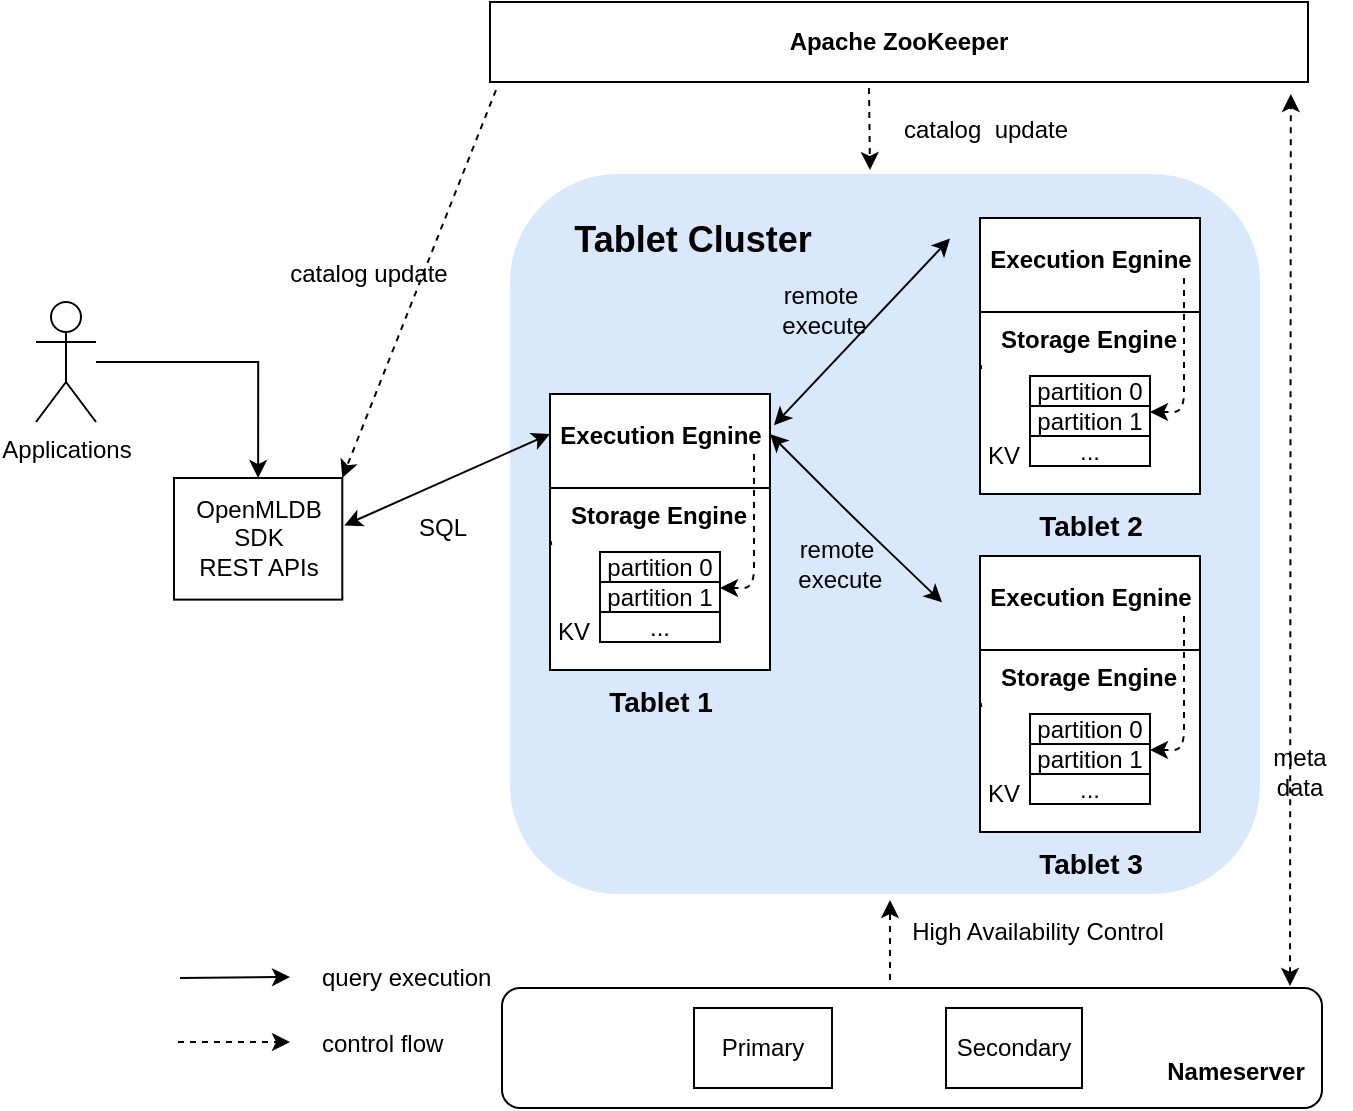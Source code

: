 <mxfile version="16.5.1" type="device" pages="4"><diagram id="R_XDnZOIMWWPD0mZHOEB" name="Page-2"><mxGraphModel dx="1074" dy="727" grid="0" gridSize="10" guides="1" tooltips="1" connect="1" arrows="1" fold="1" page="1" pageScale="1" pageWidth="827" pageHeight="1169" background="none" math="0" shadow="0"><root><mxCell id="vhOFDHS4saqnz6lUWHox-0"/><mxCell id="vhOFDHS4saqnz6lUWHox-1" parent="vhOFDHS4saqnz6lUWHox-0"/><mxCell id="NaEzHVaHniakvKDmxubU-1" value="" style="rounded=1;whiteSpace=wrap;html=1;fillColor=#ffffff;gradientColor=none;" parent="vhOFDHS4saqnz6lUWHox-1" vertex="1"><mxGeometry x="266" y="593" width="410" height="60" as="geometry"/></mxCell><mxCell id="NaEzHVaHniakvKDmxubU-2" value="" style="rounded=1;whiteSpace=wrap;html=1;fillColor=#dae8fc;dashed=1;dashPattern=1 4;strokeColor=none;" parent="vhOFDHS4saqnz6lUWHox-1" vertex="1"><mxGeometry x="270" y="186" width="375" height="360" as="geometry"/></mxCell><mxCell id="NaEzHVaHniakvKDmxubU-6" value="&lt;font style=&quot;font-size: 12px&quot;&gt;SQL&lt;/font&gt;" style="text;html=1;strokeColor=none;fillColor=none;align=center;verticalAlign=middle;whiteSpace=wrap;rounded=0;rotation=0;" parent="vhOFDHS4saqnz6lUWHox-1" vertex="1"><mxGeometry x="204.8" y="342" width="63.2" height="41.5" as="geometry"/></mxCell><mxCell id="NaEzHVaHniakvKDmxubU-7" value="Primary" style="rounded=0;whiteSpace=wrap;html=1;labelBackgroundColor=none;strokeWidth=1;gradientColor=none;fontColor=#000000;" parent="vhOFDHS4saqnz6lUWHox-1" vertex="1"><mxGeometry x="362" y="603" width="69" height="40" as="geometry"/></mxCell><mxCell id="NaEzHVaHniakvKDmxubU-8" value="Secondary" style="rounded=0;whiteSpace=wrap;html=1;labelBackgroundColor=none;strokeWidth=1;gradientColor=none;fontColor=#000000;" parent="vhOFDHS4saqnz6lUWHox-1" vertex="1"><mxGeometry x="488" y="603" width="68" height="40" as="geometry"/></mxCell><mxCell id="NaEzHVaHniakvKDmxubU-9" value="&lt;font style=&quot;font-size: 12px&quot;&gt;Nameserver&lt;/font&gt;" style="text;html=1;strokeColor=none;fillColor=none;align=center;verticalAlign=middle;whiteSpace=wrap;rounded=0;dashed=1;labelBackgroundColor=none;fontColor=#000000;fontStyle=1" parent="vhOFDHS4saqnz6lUWHox-1" vertex="1"><mxGeometry x="583.004" y="624.0" width="100" height="22" as="geometry"/></mxCell><mxCell id="NaEzHVaHniakvKDmxubU-10" style="edgeStyle=orthogonalEdgeStyle;rounded=0;orthogonalLoop=1;jettySize=auto;html=1;exitX=0.5;exitY=1;exitDx=0;exitDy=0;dashed=1;dashPattern=1 2;strokeWidth=2;fontColor=#000000;" parent="vhOFDHS4saqnz6lUWHox-1" edge="1"><mxGeometry relative="1" as="geometry"><mxPoint x="501.074" y="630.224" as="sourcePoint"/><mxPoint x="501.074" y="630.224" as="targetPoint"/></mxGeometry></mxCell><mxCell id="NaEzHVaHniakvKDmxubU-11" value="Apache ZooKeeper" style="rounded=0;whiteSpace=wrap;html=1;fontStyle=1" parent="vhOFDHS4saqnz6lUWHox-1" vertex="1"><mxGeometry x="260" y="100" width="409" height="40" as="geometry"/></mxCell><mxCell id="NaEzHVaHniakvKDmxubU-20" value="" style="endArrow=classic;startArrow=classic;html=1;exitX=0.39;exitY=-0.012;exitDx=0;exitDy=0;exitPerimeter=0;" parent="vhOFDHS4saqnz6lUWHox-1" source="NaEzHVaHniakvKDmxubU-5" edge="1"><mxGeometry width="50" height="50" relative="1" as="geometry"><mxPoint x="220" y="316" as="sourcePoint"/><mxPoint x="290" y="316" as="targetPoint"/></mxGeometry></mxCell><mxCell id="NaEzHVaHniakvKDmxubU-35" value="" style="endArrow=classic;startArrow=classic;html=1;exitX=1.018;exitY=0.113;exitDx=0;exitDy=0;exitPerimeter=0;entryX=0;entryY=0.16;entryDx=0;entryDy=0;entryPerimeter=0;" parent="vhOFDHS4saqnz6lUWHox-1" source="NaEzHVaHniakvKDmxubU-4" edge="1"><mxGeometry width="50" height="50" relative="1" as="geometry"><mxPoint x="410" y="296" as="sourcePoint"/><mxPoint x="490" y="218.24" as="targetPoint"/></mxGeometry></mxCell><mxCell id="NaEzHVaHniakvKDmxubU-36" value="" style="endArrow=classic;startArrow=classic;html=1;entryX=-0.036;entryY=0.107;entryDx=0;entryDy=0;entryPerimeter=0;" parent="vhOFDHS4saqnz6lUWHox-1" edge="1"><mxGeometry width="50" height="50" relative="1" as="geometry"><mxPoint x="400" y="316" as="sourcePoint"/><mxPoint x="486.04" y="400.231" as="targetPoint"/><Array as="points"><mxPoint x="440" y="356"/></Array></mxGeometry></mxCell><mxCell id="NaEzHVaHniakvKDmxubU-39" value="" style="endArrow=classic;startArrow=classic;html=1;exitX=0.961;exitY=-0.017;exitDx=0;exitDy=0;exitPerimeter=0;dashed=1;entryX=0.979;entryY=1.15;entryDx=0;entryDy=0;entryPerimeter=0;" parent="vhOFDHS4saqnz6lUWHox-1" source="NaEzHVaHniakvKDmxubU-1" target="NaEzHVaHniakvKDmxubU-11" edge="1"><mxGeometry width="50" height="50" relative="1" as="geometry"><mxPoint x="660" y="236" as="sourcePoint"/><mxPoint x="660" y="166" as="targetPoint"/></mxGeometry></mxCell><mxCell id="NaEzHVaHniakvKDmxubU-40" value="" style="endArrow=classic;html=1;dashed=1;" parent="vhOFDHS4saqnz6lUWHox-1" edge="1"><mxGeometry width="50" height="50" relative="1" as="geometry"><mxPoint x="460" y="589" as="sourcePoint"/><mxPoint x="460" y="549" as="targetPoint"/></mxGeometry></mxCell><mxCell id="NaEzHVaHniakvKDmxubU-41" value="High Availability Control" style="text;html=1;strokeColor=none;fillColor=none;align=center;verticalAlign=middle;whiteSpace=wrap;rounded=0;dashed=1;" parent="vhOFDHS4saqnz6lUWHox-1" vertex="1"><mxGeometry x="467" y="555" width="134" height="20" as="geometry"/></mxCell><mxCell id="NaEzHVaHniakvKDmxubU-42" value="meta data" style="text;html=1;strokeColor=none;fillColor=none;align=center;verticalAlign=middle;whiteSpace=wrap;rounded=0;dashed=1;" parent="vhOFDHS4saqnz6lUWHox-1" vertex="1"><mxGeometry x="640.074" y="475.22" width="50" height="20" as="geometry"/></mxCell><mxCell id="NaEzHVaHniakvKDmxubU-44" value="catalog update" style="text;html=1;strokeColor=none;fillColor=none;align=center;verticalAlign=middle;whiteSpace=wrap;rounded=0;dashed=1;" parent="vhOFDHS4saqnz6lUWHox-1" vertex="1"><mxGeometry x="150" y="226" width="99" height="20" as="geometry"/></mxCell><mxCell id="NaEzHVaHniakvKDmxubU-45" value="catalog &amp;nbsp;update" style="text;html=1;strokeColor=none;fillColor=none;align=center;verticalAlign=middle;whiteSpace=wrap;rounded=0;dashed=1;" parent="vhOFDHS4saqnz6lUWHox-1" vertex="1"><mxGeometry x="463" y="154" width="90" height="20" as="geometry"/></mxCell><mxCell id="NaEzHVaHniakvKDmxubU-46" value="" style="endArrow=classic;html=1;dashed=1;entryX=0;entryY=0;entryDx=0;entryDy=0;" parent="vhOFDHS4saqnz6lUWHox-1" target="NaEzHVaHniakvKDmxubU-5" edge="1"><mxGeometry width="50" height="50" relative="1" as="geometry"><mxPoint x="263" y="144" as="sourcePoint"/><mxPoint x="135" y="241" as="targetPoint"/></mxGeometry></mxCell><mxCell id="NaEzHVaHniakvKDmxubU-47" value="" style="endArrow=classic;html=1;dashed=1;" parent="vhOFDHS4saqnz6lUWHox-1" edge="1"><mxGeometry width="50" height="50" relative="1" as="geometry"><mxPoint x="449.5" y="143" as="sourcePoint"/><mxPoint x="450" y="184" as="targetPoint"/></mxGeometry></mxCell><mxCell id="NaEzHVaHniakvKDmxubU-57" value="remote &amp;nbsp;execute" style="text;html=1;strokeColor=none;fillColor=none;align=center;verticalAlign=middle;whiteSpace=wrap;rounded=0;" parent="vhOFDHS4saqnz6lUWHox-1" vertex="1"><mxGeometry x="384" y="241" width="83" height="26" as="geometry"/></mxCell><mxCell id="NaEzHVaHniakvKDmxubU-58" value="control flow" style="text;html=1;strokeColor=none;fillColor=none;align=left;verticalAlign=middle;whiteSpace=wrap;rounded=0;" parent="vhOFDHS4saqnz6lUWHox-1" vertex="1"><mxGeometry x="174" y="611" width="88" height="20" as="geometry"/></mxCell><mxCell id="NaEzHVaHniakvKDmxubU-59" value="query execution" style="text;html=1;strokeColor=none;fillColor=none;align=left;verticalAlign=middle;whiteSpace=wrap;rounded=0;" parent="vhOFDHS4saqnz6lUWHox-1" vertex="1"><mxGeometry x="174" y="578" width="90" height="20" as="geometry"/></mxCell><mxCell id="NaEzHVaHniakvKDmxubU-60" value="" style="endArrow=classic;html=1;" parent="vhOFDHS4saqnz6lUWHox-1" edge="1"><mxGeometry width="50" height="50" relative="1" as="geometry"><mxPoint x="105" y="588" as="sourcePoint"/><mxPoint x="160" y="587.5" as="targetPoint"/></mxGeometry></mxCell><mxCell id="NaEzHVaHniakvKDmxubU-61" value="" style="endArrow=classic;html=1;dashed=1;" parent="vhOFDHS4saqnz6lUWHox-1" edge="1"><mxGeometry width="50" height="50" relative="1" as="geometry"><mxPoint x="104" y="620" as="sourcePoint"/><mxPoint x="160" y="620" as="targetPoint"/></mxGeometry></mxCell><mxCell id="NaEzHVaHniakvKDmxubU-62" value="remote &amp;nbsp;execute" style="text;html=1;strokeColor=none;fillColor=none;align=center;verticalAlign=middle;whiteSpace=wrap;rounded=0;" parent="vhOFDHS4saqnz6lUWHox-1" vertex="1"><mxGeometry x="392" y="368" width="83" height="26" as="geometry"/></mxCell><mxCell id="mcq1iTSsxQSHeaT2hDs4-6" value="" style="edgeStyle=orthogonalEdgeStyle;rounded=0;orthogonalLoop=1;jettySize=auto;html=1;entryX=0;entryY=0.5;entryDx=0;entryDy=0;" parent="vhOFDHS4saqnz6lUWHox-1" source="mcq1iTSsxQSHeaT2hDs4-5" target="NaEzHVaHniakvKDmxubU-5" edge="1"><mxGeometry relative="1" as="geometry"><mxPoint x="150" y="332" as="targetPoint"/></mxGeometry></mxCell><mxCell id="mcq1iTSsxQSHeaT2hDs4-5" value="Applications" style="shape=umlActor;verticalLabelPosition=bottom;verticalAlign=top;html=1;outlineConnect=0;" parent="vhOFDHS4saqnz6lUWHox-1" vertex="1"><mxGeometry x="33" y="250" width="30" height="60" as="geometry"/></mxCell><mxCell id="VV9O_mDvi7hIgtX8AzGL-1" value="Tablet Cluster" style="text;html=1;align=center;verticalAlign=middle;resizable=0;points=[];autosize=1;strokeColor=none;fillColor=none;fontSize=18;fontStyle=1" vertex="1" parent="vhOFDHS4saqnz6lUWHox-1"><mxGeometry x="297" y="206" width="128" height="26" as="geometry"/></mxCell><mxCell id="VV9O_mDvi7hIgtX8AzGL-3" value="" style="group" vertex="1" connectable="0" parent="vhOFDHS4saqnz6lUWHox-1"><mxGeometry x="101.995" y="338.005" width="84.15" height="60.8" as="geometry"/></mxCell><mxCell id="NaEzHVaHniakvKDmxubU-5" value="&lt;font style=&quot;font-size: 14px&quot;&gt;&lt;br&gt;&lt;/font&gt;" style="rounded=0;whiteSpace=wrap;html=1;rotation=-90;direction=west;" parent="VV9O_mDvi7hIgtX8AzGL-3" vertex="1"><mxGeometry x="11.675" y="-11.675" width="60.8" height="84.15" as="geometry"/></mxCell><mxCell id="VV9O_mDvi7hIgtX8AzGL-5" value="OpenMLDB&lt;br&gt;SDK&lt;br&gt;REST APIs" style="text;html=1;align=center;verticalAlign=middle;resizable=0;points=[];autosize=1;strokeColor=none;fillColor=none;fontSize=12;" vertex="1" parent="VV9O_mDvi7hIgtX8AzGL-3"><mxGeometry x="5.575" y="7.295" width="73" height="46" as="geometry"/></mxCell><mxCell id="VV9O_mDvi7hIgtX8AzGL-18" value="" style="group" vertex="1" connectable="0" parent="vhOFDHS4saqnz6lUWHox-1"><mxGeometry x="283" y="296" width="117" height="164" as="geometry"/></mxCell><mxCell id="NaEzHVaHniakvKDmxubU-4" value="" style="rounded=0;whiteSpace=wrap;html=1;fillColor=#ffffff;" parent="VV9O_mDvi7hIgtX8AzGL-18" vertex="1"><mxGeometry x="7" width="110" height="138" as="geometry"/></mxCell><mxCell id="NaEzHVaHniakvKDmxubU-12" value="&lt;font style=&quot;font-size: 12px&quot;&gt;KV&lt;/font&gt;" style="text;html=1;strokeColor=none;fillColor=none;align=center;verticalAlign=middle;whiteSpace=wrap;rounded=0;rotation=0;" parent="VV9O_mDvi7hIgtX8AzGL-18" vertex="1"><mxGeometry y="109" width="38" height="20.5" as="geometry"/></mxCell><mxCell id="NaEzHVaHniakvKDmxubU-15" value="" style="endArrow=none;dashed=1;html=1;dashPattern=1 3;strokeWidth=2;" parent="VV9O_mDvi7hIgtX8AzGL-18" target="NaEzHVaHniakvKDmxubU-4" edge="1"><mxGeometry width="50" height="50" relative="1" as="geometry"><mxPoint x="8" y="74.5" as="sourcePoint"/><mxPoint x="78" y="74.5" as="targetPoint"/></mxGeometry></mxCell><mxCell id="NaEzHVaHniakvKDmxubU-16" value="" style="endArrow=none;html=1;" parent="VV9O_mDvi7hIgtX8AzGL-18" edge="1"><mxGeometry width="50" height="50" relative="1" as="geometry"><mxPoint x="7" y="47" as="sourcePoint"/><mxPoint x="117" y="47" as="targetPoint"/></mxGeometry></mxCell><mxCell id="NaEzHVaHniakvKDmxubU-19" value="Execution Egnine" style="text;html=1;strokeColor=none;fillColor=none;align=center;verticalAlign=middle;whiteSpace=wrap;rounded=0;dashed=1;fontStyle=1" parent="VV9O_mDvi7hIgtX8AzGL-18" vertex="1"><mxGeometry x="10.75" y="7" width="102.5" height="28.5" as="geometry"/></mxCell><mxCell id="NaEzHVaHniakvKDmxubU-43" value="Tablet 1" style="text;html=1;strokeColor=none;fillColor=none;align=center;verticalAlign=middle;whiteSpace=wrap;rounded=0;dashed=1;fontStyle=1;fontSize=14;" parent="VV9O_mDvi7hIgtX8AzGL-18" vertex="1"><mxGeometry x="25.5" y="144" width="73" height="20" as="geometry"/></mxCell><mxCell id="NaEzHVaHniakvKDmxubU-54" value="" style="endArrow=classic;html=1;dashed=1;" parent="VV9O_mDvi7hIgtX8AzGL-18" edge="1"><mxGeometry width="50" height="50" relative="1" as="geometry"><mxPoint x="109" y="30" as="sourcePoint"/><mxPoint x="92" y="97" as="targetPoint"/><Array as="points"><mxPoint x="109" y="97"/></Array></mxGeometry></mxCell><mxCell id="VV9O_mDvi7hIgtX8AzGL-14" value="" style="group" vertex="1" connectable="0" parent="VV9O_mDvi7hIgtX8AzGL-18"><mxGeometry x="32" y="79" width="60" height="45" as="geometry"/></mxCell><mxCell id="NaEzHVaHniakvKDmxubU-13" value="partition 0" style="rounded=0;whiteSpace=wrap;html=1;gradientColor=none;fillColor=#FFFFFF;" parent="VV9O_mDvi7hIgtX8AzGL-14" vertex="1"><mxGeometry width="60" height="15" as="geometry"/></mxCell><mxCell id="NaEzHVaHniakvKDmxubU-14" value="..." style="rounded=0;whiteSpace=wrap;html=1;gradientColor=none;" parent="VV9O_mDvi7hIgtX8AzGL-14" vertex="1"><mxGeometry y="30" width="60" height="15" as="geometry"/></mxCell><mxCell id="VV9O_mDvi7hIgtX8AzGL-9" value="partition 1" style="rounded=0;whiteSpace=wrap;html=1;gradientColor=none;" vertex="1" parent="VV9O_mDvi7hIgtX8AzGL-14"><mxGeometry y="15" width="60" height="15" as="geometry"/></mxCell><mxCell id="VV9O_mDvi7hIgtX8AzGL-16" value="Storage Engine" style="text;html=1;strokeColor=none;fillColor=none;align=center;verticalAlign=middle;whiteSpace=wrap;rounded=0;dashed=1;fontStyle=1" vertex="1" parent="VV9O_mDvi7hIgtX8AzGL-18"><mxGeometry x="12.5" y="46.5" width="96.5" height="28.5" as="geometry"/></mxCell><mxCell id="VV9O_mDvi7hIgtX8AzGL-19" value="" style="group" vertex="1" connectable="0" parent="vhOFDHS4saqnz6lUWHox-1"><mxGeometry x="498" y="208" width="117" height="164" as="geometry"/></mxCell><mxCell id="VV9O_mDvi7hIgtX8AzGL-20" value="" style="rounded=0;whiteSpace=wrap;html=1;fillColor=#ffffff;" vertex="1" parent="VV9O_mDvi7hIgtX8AzGL-19"><mxGeometry x="7" width="110" height="138" as="geometry"/></mxCell><mxCell id="VV9O_mDvi7hIgtX8AzGL-21" value="&lt;font style=&quot;font-size: 12px&quot;&gt;KV&lt;/font&gt;" style="text;html=1;strokeColor=none;fillColor=none;align=center;verticalAlign=middle;whiteSpace=wrap;rounded=0;rotation=0;" vertex="1" parent="VV9O_mDvi7hIgtX8AzGL-19"><mxGeometry y="109" width="38" height="20.5" as="geometry"/></mxCell><mxCell id="VV9O_mDvi7hIgtX8AzGL-22" value="" style="endArrow=none;dashed=1;html=1;dashPattern=1 3;strokeWidth=2;" edge="1" parent="VV9O_mDvi7hIgtX8AzGL-19" target="VV9O_mDvi7hIgtX8AzGL-20"><mxGeometry width="50" height="50" relative="1" as="geometry"><mxPoint x="8" y="74.5" as="sourcePoint"/><mxPoint x="78" y="74.5" as="targetPoint"/></mxGeometry></mxCell><mxCell id="VV9O_mDvi7hIgtX8AzGL-23" value="" style="endArrow=none;html=1;" edge="1" parent="VV9O_mDvi7hIgtX8AzGL-19"><mxGeometry width="50" height="50" relative="1" as="geometry"><mxPoint x="7" y="47" as="sourcePoint"/><mxPoint x="117" y="47" as="targetPoint"/></mxGeometry></mxCell><mxCell id="VV9O_mDvi7hIgtX8AzGL-24" value="Execution Egnine" style="text;html=1;strokeColor=none;fillColor=none;align=center;verticalAlign=middle;whiteSpace=wrap;rounded=0;dashed=1;fontStyle=1" vertex="1" parent="VV9O_mDvi7hIgtX8AzGL-19"><mxGeometry x="10.75" y="7" width="102.5" height="28.5" as="geometry"/></mxCell><mxCell id="VV9O_mDvi7hIgtX8AzGL-25" value="Tablet 2" style="text;html=1;strokeColor=none;fillColor=none;align=center;verticalAlign=middle;whiteSpace=wrap;rounded=0;dashed=1;fontStyle=1;fontSize=14;" vertex="1" parent="VV9O_mDvi7hIgtX8AzGL-19"><mxGeometry x="25.5" y="144" width="73" height="20" as="geometry"/></mxCell><mxCell id="VV9O_mDvi7hIgtX8AzGL-26" value="" style="endArrow=classic;html=1;dashed=1;" edge="1" parent="VV9O_mDvi7hIgtX8AzGL-19"><mxGeometry width="50" height="50" relative="1" as="geometry"><mxPoint x="109" y="30" as="sourcePoint"/><mxPoint x="92" y="97" as="targetPoint"/><Array as="points"><mxPoint x="109" y="97"/></Array></mxGeometry></mxCell><mxCell id="VV9O_mDvi7hIgtX8AzGL-27" value="" style="group" vertex="1" connectable="0" parent="VV9O_mDvi7hIgtX8AzGL-19"><mxGeometry x="32" y="79" width="60" height="45" as="geometry"/></mxCell><mxCell id="VV9O_mDvi7hIgtX8AzGL-28" value="partition 0" style="rounded=0;whiteSpace=wrap;html=1;gradientColor=none;fillColor=#FFFFFF;" vertex="1" parent="VV9O_mDvi7hIgtX8AzGL-27"><mxGeometry width="60" height="15" as="geometry"/></mxCell><mxCell id="VV9O_mDvi7hIgtX8AzGL-29" value="..." style="rounded=0;whiteSpace=wrap;html=1;gradientColor=none;" vertex="1" parent="VV9O_mDvi7hIgtX8AzGL-27"><mxGeometry y="30" width="60" height="15" as="geometry"/></mxCell><mxCell id="VV9O_mDvi7hIgtX8AzGL-30" value="partition 1" style="rounded=0;whiteSpace=wrap;html=1;gradientColor=none;" vertex="1" parent="VV9O_mDvi7hIgtX8AzGL-27"><mxGeometry y="15" width="60" height="15" as="geometry"/></mxCell><mxCell id="VV9O_mDvi7hIgtX8AzGL-31" value="Storage Engine" style="text;html=1;strokeColor=none;fillColor=none;align=center;verticalAlign=middle;whiteSpace=wrap;rounded=0;dashed=1;fontStyle=1" vertex="1" parent="VV9O_mDvi7hIgtX8AzGL-19"><mxGeometry x="12.5" y="46.5" width="96.5" height="28.5" as="geometry"/></mxCell><mxCell id="VV9O_mDvi7hIgtX8AzGL-34" value="" style="group" vertex="1" connectable="0" parent="vhOFDHS4saqnz6lUWHox-1"><mxGeometry x="498" y="377" width="117" height="164" as="geometry"/></mxCell><mxCell id="VV9O_mDvi7hIgtX8AzGL-35" value="" style="rounded=0;whiteSpace=wrap;html=1;fillColor=#ffffff;" vertex="1" parent="VV9O_mDvi7hIgtX8AzGL-34"><mxGeometry x="7" width="110" height="138" as="geometry"/></mxCell><mxCell id="VV9O_mDvi7hIgtX8AzGL-37" value="&lt;font style=&quot;font-size: 12px&quot;&gt;KV&lt;/font&gt;" style="text;html=1;strokeColor=none;fillColor=none;align=center;verticalAlign=middle;whiteSpace=wrap;rounded=0;rotation=0;" vertex="1" parent="VV9O_mDvi7hIgtX8AzGL-34"><mxGeometry y="109" width="38" height="20.5" as="geometry"/></mxCell><mxCell id="VV9O_mDvi7hIgtX8AzGL-38" value="" style="endArrow=none;dashed=1;html=1;dashPattern=1 3;strokeWidth=2;" edge="1" parent="VV9O_mDvi7hIgtX8AzGL-34" target="VV9O_mDvi7hIgtX8AzGL-35"><mxGeometry width="50" height="50" relative="1" as="geometry"><mxPoint x="8" y="74.5" as="sourcePoint"/><mxPoint x="78" y="74.5" as="targetPoint"/></mxGeometry></mxCell><mxCell id="VV9O_mDvi7hIgtX8AzGL-39" value="" style="endArrow=none;html=1;" edge="1" parent="VV9O_mDvi7hIgtX8AzGL-34"><mxGeometry width="50" height="50" relative="1" as="geometry"><mxPoint x="7" y="47" as="sourcePoint"/><mxPoint x="117" y="47" as="targetPoint"/></mxGeometry></mxCell><mxCell id="VV9O_mDvi7hIgtX8AzGL-40" value="Execution Egnine" style="text;html=1;strokeColor=none;fillColor=none;align=center;verticalAlign=middle;whiteSpace=wrap;rounded=0;dashed=1;fontStyle=1" vertex="1" parent="VV9O_mDvi7hIgtX8AzGL-34"><mxGeometry x="10.75" y="7" width="102.5" height="28.5" as="geometry"/></mxCell><mxCell id="VV9O_mDvi7hIgtX8AzGL-41" value="Tablet 3" style="text;html=1;strokeColor=none;fillColor=none;align=center;verticalAlign=middle;whiteSpace=wrap;rounded=0;dashed=1;fontStyle=1;fontSize=14;" vertex="1" parent="VV9O_mDvi7hIgtX8AzGL-34"><mxGeometry x="25.5" y="144" width="73" height="20" as="geometry"/></mxCell><mxCell id="VV9O_mDvi7hIgtX8AzGL-42" value="" style="endArrow=classic;html=1;dashed=1;" edge="1" parent="VV9O_mDvi7hIgtX8AzGL-34"><mxGeometry width="50" height="50" relative="1" as="geometry"><mxPoint x="109" y="30" as="sourcePoint"/><mxPoint x="92" y="97" as="targetPoint"/><Array as="points"><mxPoint x="109" y="97"/></Array></mxGeometry></mxCell><mxCell id="VV9O_mDvi7hIgtX8AzGL-43" value="" style="group" vertex="1" connectable="0" parent="VV9O_mDvi7hIgtX8AzGL-34"><mxGeometry x="32" y="79" width="60" height="45" as="geometry"/></mxCell><mxCell id="VV9O_mDvi7hIgtX8AzGL-44" value="partition 0" style="rounded=0;whiteSpace=wrap;html=1;gradientColor=none;fillColor=#FFFFFF;" vertex="1" parent="VV9O_mDvi7hIgtX8AzGL-43"><mxGeometry width="60" height="15" as="geometry"/></mxCell><mxCell id="VV9O_mDvi7hIgtX8AzGL-45" value="..." style="rounded=0;whiteSpace=wrap;html=1;gradientColor=none;" vertex="1" parent="VV9O_mDvi7hIgtX8AzGL-43"><mxGeometry y="30" width="60" height="15" as="geometry"/></mxCell><mxCell id="VV9O_mDvi7hIgtX8AzGL-46" value="partition 1" style="rounded=0;whiteSpace=wrap;html=1;gradientColor=none;" vertex="1" parent="VV9O_mDvi7hIgtX8AzGL-43"><mxGeometry y="15" width="60" height="15" as="geometry"/></mxCell><mxCell id="VV9O_mDvi7hIgtX8AzGL-47" value="Storage Engine" style="text;html=1;strokeColor=none;fillColor=none;align=center;verticalAlign=middle;whiteSpace=wrap;rounded=0;dashed=1;fontStyle=1" vertex="1" parent="VV9O_mDvi7hIgtX8AzGL-34"><mxGeometry x="12.5" y="46.5" width="96.5" height="28.5" as="geometry"/></mxCell></root></mxGraphModel></diagram><diagram id="SO2rqIOmWMtu2-xlwOeZ" name="Page-3"><mxGraphModel dx="913" dy="619" grid="0" gridSize="10" guides="1" tooltips="1" connect="1" arrows="1" fold="1" page="1" pageScale="1" pageWidth="827" pageHeight="1169" math="0" shadow="0"><root><mxCell id="-XIZv3PGUTEOdO9vvFHw-0"/><mxCell id="-XIZv3PGUTEOdO9vvFHw-1" parent="-XIZv3PGUTEOdO9vvFHw-0"/><mxCell id="_7aYSnA0UItdGspl0w5k-0" value="" style="rounded=1;whiteSpace=wrap;html=1;" parent="-XIZv3PGUTEOdO9vvFHw-1" vertex="1"><mxGeometry x="35" y="160" width="230" height="260" as="geometry"/></mxCell><mxCell id="_7aYSnA0UItdGspl0w5k-3" value="(1, 0)" style="rounded=0;whiteSpace=wrap;html=1;fillColor=#dae8fc;strokeColor=#6c8ebf;" parent="-XIZv3PGUTEOdO9vvFHw-1" vertex="1"><mxGeometry x="65" y="180" width="80" height="40" as="geometry"/></mxCell><mxCell id="_7aYSnA0UItdGspl0w5k-4" value="(1, 1)" style="rounded=0;whiteSpace=wrap;html=1;" parent="-XIZv3PGUTEOdO9vvFHw-1" vertex="1"><mxGeometry x="155" y="180" width="80" height="40" as="geometry"/></mxCell><mxCell id="_7aYSnA0UItdGspl0w5k-5" value="(1, 2)" style="rounded=0;whiteSpace=wrap;html=1;" parent="-XIZv3PGUTEOdO9vvFHw-1" vertex="1"><mxGeometry x="65" y="240" width="80" height="40" as="geometry"/></mxCell><mxCell id="_7aYSnA0UItdGspl0w5k-6" value="(1, 3)" style="rounded=0;whiteSpace=wrap;html=1;fillColor=#dae8fc;strokeColor=#6c8ebf;" parent="-XIZv3PGUTEOdO9vvFHw-1" vertex="1"><mxGeometry x="155" y="240" width="80" height="40" as="geometry"/></mxCell><mxCell id="_7aYSnA0UItdGspl0w5k-7" value="（2, 0）" style="rounded=0;whiteSpace=wrap;html=1;" parent="-XIZv3PGUTEOdO9vvFHw-1" vertex="1"><mxGeometry x="65" y="300" width="80" height="40" as="geometry"/></mxCell><mxCell id="_7aYSnA0UItdGspl0w5k-8" value="(2, 1)" style="rounded=0;whiteSpace=wrap;html=1;" parent="-XIZv3PGUTEOdO9vvFHw-1" vertex="1"><mxGeometry x="155" y="300" width="80" height="40" as="geometry"/></mxCell><mxCell id="_7aYSnA0UItdGspl0w5k-10" value="(2, 2)" style="rounded=0;whiteSpace=wrap;html=1;fillColor=#dae8fc;strokeColor=#6c8ebf;" parent="-XIZv3PGUTEOdO9vvFHw-1" vertex="1"><mxGeometry x="65" y="360" width="80" height="40" as="geometry"/></mxCell><mxCell id="_7aYSnA0UItdGspl0w5k-11" value="(2, 3)" style="rounded=0;whiteSpace=wrap;html=1;" parent="-XIZv3PGUTEOdO9vvFHw-1" vertex="1"><mxGeometry x="155" y="360" width="80" height="40" as="geometry"/></mxCell><mxCell id="R8ppGQdh3ZAwTnBf-6wh-0" value="" style="rounded=1;whiteSpace=wrap;html=1;" parent="-XIZv3PGUTEOdO9vvFHw-1" vertex="1"><mxGeometry x="305" y="160" width="230" height="260" as="geometry"/></mxCell><mxCell id="R8ppGQdh3ZAwTnBf-6wh-1" value="(1, 0)" style="rounded=0;whiteSpace=wrap;html=1;" parent="-XIZv3PGUTEOdO9vvFHw-1" vertex="1"><mxGeometry x="335" y="180" width="80" height="40" as="geometry"/></mxCell><mxCell id="R8ppGQdh3ZAwTnBf-6wh-2" value="(1, 1)" style="rounded=0;whiteSpace=wrap;html=1;fillColor=#dae8fc;strokeColor=#6c8ebf;" parent="-XIZv3PGUTEOdO9vvFHw-1" vertex="1"><mxGeometry x="425" y="180" width="80" height="40" as="geometry"/></mxCell><mxCell id="R8ppGQdh3ZAwTnBf-6wh-3" value="(1, 2)" style="rounded=0;whiteSpace=wrap;html=1;" parent="-XIZv3PGUTEOdO9vvFHw-1" vertex="1"><mxGeometry x="335" y="240" width="80" height="40" as="geometry"/></mxCell><mxCell id="R8ppGQdh3ZAwTnBf-6wh-4" value="(1, 3)" style="rounded=0;whiteSpace=wrap;html=1;" parent="-XIZv3PGUTEOdO9vvFHw-1" vertex="1"><mxGeometry x="425" y="240" width="80" height="40" as="geometry"/></mxCell><mxCell id="R8ppGQdh3ZAwTnBf-6wh-5" value="（2, 0）" style="rounded=0;whiteSpace=wrap;html=1;fillColor=#dae8fc;strokeColor=#6c8ebf;" parent="-XIZv3PGUTEOdO9vvFHw-1" vertex="1"><mxGeometry x="335" y="300" width="80" height="40" as="geometry"/></mxCell><mxCell id="R8ppGQdh3ZAwTnBf-6wh-6" value="(2, 1)" style="rounded=0;whiteSpace=wrap;html=1;" parent="-XIZv3PGUTEOdO9vvFHw-1" vertex="1"><mxGeometry x="425" y="300" width="80" height="40" as="geometry"/></mxCell><mxCell id="R8ppGQdh3ZAwTnBf-6wh-7" value="(2, 2)" style="rounded=0;whiteSpace=wrap;html=1;" parent="-XIZv3PGUTEOdO9vvFHw-1" vertex="1"><mxGeometry x="335" y="360" width="80" height="40" as="geometry"/></mxCell><mxCell id="R8ppGQdh3ZAwTnBf-6wh-8" value="(2, 3)" style="rounded=0;whiteSpace=wrap;html=1;fillColor=#dae8fc;strokeColor=#6c8ebf;" parent="-XIZv3PGUTEOdO9vvFHw-1" vertex="1"><mxGeometry x="425" y="360" width="80" height="40" as="geometry"/></mxCell><mxCell id="R8ppGQdh3ZAwTnBf-6wh-9" value="" style="rounded=1;whiteSpace=wrap;html=1;" parent="-XIZv3PGUTEOdO9vvFHw-1" vertex="1"><mxGeometry x="562" y="160" width="230" height="260" as="geometry"/></mxCell><mxCell id="R8ppGQdh3ZAwTnBf-6wh-10" value="(1, 0)" style="rounded=0;whiteSpace=wrap;html=1;" parent="-XIZv3PGUTEOdO9vvFHw-1" vertex="1"><mxGeometry x="592" y="180" width="80" height="40" as="geometry"/></mxCell><mxCell id="R8ppGQdh3ZAwTnBf-6wh-11" value="(1, 1)" style="rounded=0;whiteSpace=wrap;html=1;" parent="-XIZv3PGUTEOdO9vvFHw-1" vertex="1"><mxGeometry x="682" y="180" width="80" height="40" as="geometry"/></mxCell><mxCell id="R8ppGQdh3ZAwTnBf-6wh-12" value="(1, 2)" style="rounded=0;whiteSpace=wrap;html=1;fillColor=#dae8fc;strokeColor=#6c8ebf;" parent="-XIZv3PGUTEOdO9vvFHw-1" vertex="1"><mxGeometry x="592" y="240" width="80" height="40" as="geometry"/></mxCell><mxCell id="R8ppGQdh3ZAwTnBf-6wh-13" value="(1, 3)" style="rounded=0;whiteSpace=wrap;html=1;" parent="-XIZv3PGUTEOdO9vvFHw-1" vertex="1"><mxGeometry x="682" y="240" width="80" height="40" as="geometry"/></mxCell><mxCell id="R8ppGQdh3ZAwTnBf-6wh-14" value="（2, 0）" style="rounded=0;whiteSpace=wrap;html=1;" parent="-XIZv3PGUTEOdO9vvFHw-1" vertex="1"><mxGeometry x="592" y="300" width="80" height="40" as="geometry"/></mxCell><mxCell id="R8ppGQdh3ZAwTnBf-6wh-15" value="(2, 1)" style="rounded=0;whiteSpace=wrap;html=1;fillColor=#dae8fc;strokeColor=#6c8ebf;" parent="-XIZv3PGUTEOdO9vvFHw-1" vertex="1"><mxGeometry x="682" y="300" width="80" height="40" as="geometry"/></mxCell><mxCell id="R8ppGQdh3ZAwTnBf-6wh-16" value="(2, 2)" style="rounded=0;whiteSpace=wrap;html=1;" parent="-XIZv3PGUTEOdO9vvFHw-1" vertex="1"><mxGeometry x="592" y="360" width="80" height="40" as="geometry"/></mxCell><mxCell id="R8ppGQdh3ZAwTnBf-6wh-17" value="(2, 3)" style="rounded=0;whiteSpace=wrap;html=1;" parent="-XIZv3PGUTEOdO9vvFHw-1" vertex="1"><mxGeometry x="682" y="360" width="80" height="40" as="geometry"/></mxCell><mxCell id="R8ppGQdh3ZAwTnBf-6wh-18" value="Tablet1" style="text;html=1;strokeColor=none;fillColor=none;align=center;verticalAlign=middle;whiteSpace=wrap;rounded=0;" parent="-XIZv3PGUTEOdO9vvFHw-1" vertex="1"><mxGeometry x="120" y="120" width="60" height="30" as="geometry"/></mxCell><mxCell id="R8ppGQdh3ZAwTnBf-6wh-19" value="Tablet2" style="text;html=1;strokeColor=none;fillColor=none;align=center;verticalAlign=middle;whiteSpace=wrap;rounded=0;" parent="-XIZv3PGUTEOdO9vvFHw-1" vertex="1"><mxGeometry x="390" y="120" width="60" height="30" as="geometry"/></mxCell><mxCell id="R8ppGQdh3ZAwTnBf-6wh-20" value="Tablet3" style="text;html=1;strokeColor=none;fillColor=none;align=center;verticalAlign=middle;whiteSpace=wrap;rounded=0;" parent="-XIZv3PGUTEOdO9vvFHw-1" vertex="1"><mxGeometry x="660" y="120" width="60" height="30" as="geometry"/></mxCell><mxCell id="R8ppGQdh3ZAwTnBf-6wh-21" value="(tid, pid)" style="text;html=1;strokeColor=none;fillColor=none;align=center;verticalAlign=middle;whiteSpace=wrap;rounded=0;" parent="-XIZv3PGUTEOdO9vvFHw-1" vertex="1"><mxGeometry x="580" y="445" width="60" height="30" as="geometry"/></mxCell><mxCell id="R8ppGQdh3ZAwTnBf-6wh-22" value="Leader" style="rounded=0;whiteSpace=wrap;html=1;fillColor=#dae8fc;strokeColor=#6c8ebf;" parent="-XIZv3PGUTEOdO9vvFHw-1" vertex="1"><mxGeometry x="660" y="450" width="48" height="20" as="geometry"/></mxCell><mxCell id="R8ppGQdh3ZAwTnBf-6wh-23" value="Follower" style="rounded=0;whiteSpace=wrap;html=1;" parent="-XIZv3PGUTEOdO9vvFHw-1" vertex="1"><mxGeometry x="720" y="450" width="48" height="20" as="geometry"/></mxCell></root></mxGraphModel></diagram><diagram id="vZXWqp3JycL1zH1D7VJl" name="Page-4"><mxGraphModel dx="913" dy="619" grid="0" gridSize="10" guides="1" tooltips="1" connect="1" arrows="1" fold="1" page="1" pageScale="1" pageWidth="827" pageHeight="1169" math="0" shadow="0"><root><mxCell id="MoTyzIzhXgJRlR0iO6k_-0"/><mxCell id="MoTyzIzhXgJRlR0iO6k_-1" parent="MoTyzIzhXgJRlR0iO6k_-0"/><mxCell id="MoTyzIzhXgJRlR0iO6k_-2" value="" style="rounded=1;whiteSpace=wrap;html=1;" parent="MoTyzIzhXgJRlR0iO6k_-1" vertex="1"><mxGeometry x="169" y="121" width="209" height="180" as="geometry"/></mxCell><mxCell id="MoTyzIzhXgJRlR0iO6k_-3" value="" style="rounded=1;whiteSpace=wrap;html=1;" parent="MoTyzIzhXgJRlR0iO6k_-1" vertex="1"><mxGeometry x="442" y="119" width="221" height="190" as="geometry"/></mxCell><mxCell id="MoTyzIzhXgJRlR0iO6k_-4" value="" style="endArrow=classic;html=1;shadow=0;strokeWidth=2;" parent="MoTyzIzhXgJRlR0iO6k_-1" edge="1"><mxGeometry width="50" height="50" relative="1" as="geometry"><mxPoint x="381" y="232" as="sourcePoint"/><mxPoint x="438" y="232" as="targetPoint"/></mxGeometry></mxCell><mxCell id="MoTyzIzhXgJRlR0iO6k_-5" value="sync data" style="text;html=1;strokeColor=none;fillColor=none;align=center;verticalAlign=middle;whiteSpace=wrap;rounded=0;" parent="MoTyzIzhXgJRlR0iO6k_-1" vertex="1"><mxGeometry x="378" y="202" width="60" height="20" as="geometry"/></mxCell><mxCell id="MoTyzIzhXgJRlR0iO6k_-6" value="&lt;font style=&quot;font-size: 14px&quot;&gt;tablet&lt;/font&gt;" style="text;html=1;strokeColor=none;fillColor=none;align=center;verticalAlign=middle;whiteSpace=wrap;rounded=0;" parent="MoTyzIzhXgJRlR0iO6k_-1" vertex="1"><mxGeometry x="228" y="131" width="70" height="20" as="geometry"/></mxCell><mxCell id="MoTyzIzhXgJRlR0iO6k_-7" value="&lt;font style=&quot;font-size: 14px&quot;&gt;tablet&lt;/font&gt;" style="text;html=1;strokeColor=none;fillColor=none;align=center;verticalAlign=middle;whiteSpace=wrap;rounded=0;" parent="MoTyzIzhXgJRlR0iO6k_-1" vertex="1"><mxGeometry x="502" y="131" width="70" height="20" as="geometry"/></mxCell><mxCell id="MoTyzIzhXgJRlR0iO6k_-8" value="&lt;font style=&quot;font-size: 12px&quot;&gt;memory&lt;/font&gt;" style="shape=cylinder;whiteSpace=wrap;html=1;boundedLbl=1;backgroundOutline=1;" parent="MoTyzIzhXgJRlR0iO6k_-1" vertex="1"><mxGeometry x="233" y="166" width="60" height="50" as="geometry"/></mxCell><mxCell id="MoTyzIzhXgJRlR0iO6k_-9" value="" style="shape=document;whiteSpace=wrap;html=1;boundedLbl=1;" parent="MoTyzIzhXgJRlR0iO6k_-1" vertex="1"><mxGeometry x="243" y="241" width="50" height="40" as="geometry"/></mxCell><mxCell id="MoTyzIzhXgJRlR0iO6k_-10" value="binlog" style="shape=document;whiteSpace=wrap;html=1;boundedLbl=1;" parent="MoTyzIzhXgJRlR0iO6k_-1" vertex="1"><mxGeometry x="232" y="251" width="50" height="40" as="geometry"/></mxCell><mxCell id="MoTyzIzhXgJRlR0iO6k_-11" value="" style="shape=document;whiteSpace=wrap;html=1;boundedLbl=1;" parent="MoTyzIzhXgJRlR0iO6k_-1" vertex="1"><mxGeometry x="518" y="241" width="50" height="40" as="geometry"/></mxCell><mxCell id="MoTyzIzhXgJRlR0iO6k_-12" value="binlog" style="shape=document;whiteSpace=wrap;html=1;boundedLbl=1;" parent="MoTyzIzhXgJRlR0iO6k_-1" vertex="1"><mxGeometry x="509" y="251" width="50" height="40" as="geometry"/></mxCell><mxCell id="MoTyzIzhXgJRlR0iO6k_-13" value="&lt;font style=&quot;font-size: 12px&quot;&gt;memory&lt;/font&gt;" style="shape=cylinder;whiteSpace=wrap;html=1;boundedLbl=1;backgroundOutline=1;" parent="MoTyzIzhXgJRlR0iO6k_-1" vertex="1"><mxGeometry x="508" y="167" width="60" height="50" as="geometry"/></mxCell><mxCell id="MoTyzIzhXgJRlR0iO6k_-14" value="snapshot" style="shape=card;whiteSpace=wrap;html=1;strokeWidth=1;" parent="MoTyzIzhXgJRlR0iO6k_-1" vertex="1"><mxGeometry x="311" y="181" width="50" height="60" as="geometry"/></mxCell><mxCell id="MoTyzIzhXgJRlR0iO6k_-15" value="snapshot" style="shape=card;whiteSpace=wrap;html=1;strokeWidth=1;" parent="MoTyzIzhXgJRlR0iO6k_-1" vertex="1"><mxGeometry x="588" y="187" width="50" height="60" as="geometry"/></mxCell><mxCell id="MoTyzIzhXgJRlR0iO6k_-16" value="write" style="text;html=1;strokeColor=none;fillColor=none;align=center;verticalAlign=middle;whiteSpace=wrap;rounded=0;" parent="MoTyzIzhXgJRlR0iO6k_-1" vertex="1"><mxGeometry x="129" y="201" width="40" height="20" as="geometry"/></mxCell><mxCell id="MoTyzIzhXgJRlR0iO6k_-17" value="" style="endArrow=none;html=1;shadow=0;strokeWidth=1;" parent="MoTyzIzhXgJRlR0iO6k_-1" edge="1"><mxGeometry width="50" height="50" relative="1" as="geometry"><mxPoint x="128" y="227.5" as="sourcePoint"/><mxPoint x="201" y="228" as="targetPoint"/></mxGeometry></mxCell><mxCell id="MoTyzIzhXgJRlR0iO6k_-18" value="" style="endArrow=classic;html=1;" parent="MoTyzIzhXgJRlR0iO6k_-1" edge="1"><mxGeometry width="50" height="50" relative="1" as="geometry"><mxPoint x="298" y="275" as="sourcePoint"/><mxPoint x="331" y="241" as="targetPoint"/><Array as="points"><mxPoint x="331" y="275"/></Array></mxGeometry></mxCell><mxCell id="MoTyzIzhXgJRlR0iO6k_-19" value="" style="endArrow=classic;html=1;" parent="MoTyzIzhXgJRlR0iO6k_-1" edge="1"><mxGeometry width="50" height="50" relative="1" as="geometry"><mxPoint x="201" y="191" as="sourcePoint"/><mxPoint x="233" y="190.5" as="targetPoint"/></mxGeometry></mxCell><mxCell id="MoTyzIzhXgJRlR0iO6k_-20" value="" style="endArrow=classic;html=1;" parent="MoTyzIzhXgJRlR0iO6k_-1" edge="1"><mxGeometry width="50" height="50" relative="1" as="geometry"><mxPoint x="202" y="265.5" as="sourcePoint"/><mxPoint x="234" y="265" as="targetPoint"/></mxGeometry></mxCell><mxCell id="MoTyzIzhXgJRlR0iO6k_-21" value="" style="endArrow=none;html=1;" parent="MoTyzIzhXgJRlR0iO6k_-1" edge="1"><mxGeometry width="50" height="50" relative="1" as="geometry"><mxPoint x="202" y="265" as="sourcePoint"/><mxPoint x="202" y="190" as="targetPoint"/></mxGeometry></mxCell><mxCell id="MoTyzIzhXgJRlR0iO6k_-22" value="" style="endArrow=classic;html=1;" parent="MoTyzIzhXgJRlR0iO6k_-1" edge="1"><mxGeometry width="50" height="50" relative="1" as="geometry"><mxPoint x="574" y="279" as="sourcePoint"/><mxPoint x="607" y="245" as="targetPoint"/><Array as="points"><mxPoint x="607" y="279"/></Array></mxGeometry></mxCell><mxCell id="MoTyzIzhXgJRlR0iO6k_-24" value="" style="endArrow=none;html=1;" parent="MoTyzIzhXgJRlR0iO6k_-1" edge="1"><mxGeometry width="50" height="50" relative="1" as="geometry"><mxPoint x="473" y="266" as="sourcePoint"/><mxPoint x="473" y="191" as="targetPoint"/></mxGeometry></mxCell><mxCell id="MoTyzIzhXgJRlR0iO6k_-25" value="" style="endArrow=classic;html=1;" parent="MoTyzIzhXgJRlR0iO6k_-1" edge="1"><mxGeometry width="50" height="50" relative="1" as="geometry"><mxPoint x="473" y="266.5" as="sourcePoint"/><mxPoint x="505" y="266" as="targetPoint"/></mxGeometry></mxCell><mxCell id="MoTyzIzhXgJRlR0iO6k_-26" value="" style="endArrow=classic;html=1;" parent="MoTyzIzhXgJRlR0iO6k_-1" edge="1"><mxGeometry width="50" height="50" relative="1" as="geometry"><mxPoint x="472" y="192" as="sourcePoint"/><mxPoint x="504" y="191.5" as="targetPoint"/></mxGeometry></mxCell><mxCell id="HXa_8f31JZKxwkapkPQX-1" value="" style="endArrow=none;html=1;rounded=0;fontSize=12;" parent="MoTyzIzhXgJRlR0iO6k_-1" edge="1"><mxGeometry width="50" height="50" relative="1" as="geometry"><mxPoint x="442" y="233" as="sourcePoint"/><mxPoint x="472" y="233" as="targetPoint"/></mxGeometry></mxCell></root></mxGraphModel></diagram><diagram id="38PAIYBkWgtNtB78BqOS" name="Page-5"><mxGraphModel dx="913" dy="619" grid="0" gridSize="10" guides="1" tooltips="1" connect="1" arrows="1" fold="1" page="1" pageScale="1" pageWidth="827" pageHeight="1169" math="0" shadow="0"><root><mxCell id="2yO10_vH5-VuGqt_si1s-0"/><mxCell id="2yO10_vH5-VuGqt_si1s-1" parent="2yO10_vH5-VuGqt_si1s-0"/><mxCell id="2yO10_vH5-VuGqt_si1s-11" value="" style="rounded=1;whiteSpace=wrap;html=1;fontSize=12;" parent="2yO10_vH5-VuGqt_si1s-1" vertex="1"><mxGeometry x="158" y="110" width="406" height="238" as="geometry"/></mxCell><mxCell id="2yO10_vH5-VuGqt_si1s-2" value="&lt;span style=&quot;font-size: 14px&quot;&gt;Computation&lt;br&gt;&amp;nbsp;Layer&lt;/span&gt;" style="text;html=1;strokeColor=none;fillColor=none;align=center;verticalAlign=middle;whiteSpace=wrap;rounded=0;" parent="2yO10_vH5-VuGqt_si1s-1" vertex="1"><mxGeometry x="465" y="221" width="100" height="45" as="geometry"/></mxCell><mxCell id="2yO10_vH5-VuGqt_si1s-3" value="Parser&amp;amp;Validator" style="rounded=0;whiteSpace=wrap;html=1;" parent="2yO10_vH5-VuGqt_si1s-1" vertex="1"><mxGeometry x="182" y="126" width="110" height="30" as="geometry"/></mxCell><mxCell id="2yO10_vH5-VuGqt_si1s-4" value="Planner&amp;amp;Optimizer" style="rounded=0;whiteSpace=wrap;html=1;gradientColor=none;" parent="2yO10_vH5-VuGqt_si1s-1" vertex="1"><mxGeometry x="352" y="126" width="110" height="30" as="geometry"/></mxCell><mxCell id="2yO10_vH5-VuGqt_si1s-5" value="Codegen&lt;br&gt;(LLVM IR)" style="rounded=0;whiteSpace=wrap;html=1;gradientColor=none;" parent="2yO10_vH5-VuGqt_si1s-1" vertex="1"><mxGeometry x="352" y="176" width="110" height="30" as="geometry"/></mxCell><mxCell id="2yO10_vH5-VuGqt_si1s-6" value="Execute Plan &amp;amp; Runner" style="rounded=0;whiteSpace=wrap;html=1;gradientColor=none;" parent="2yO10_vH5-VuGqt_si1s-1" vertex="1"><mxGeometry x="182" y="176" width="110" height="30" as="geometry"/></mxCell><mxCell id="2yO10_vH5-VuGqt_si1s-7" value="" style="endArrow=classic;html=1;exitX=0;exitY=0.5;exitDx=0;exitDy=0;entryX=1;entryY=0.5;entryDx=0;entryDy=0;" parent="2yO10_vH5-VuGqt_si1s-1" source="2yO10_vH5-VuGqt_si1s-5" target="2yO10_vH5-VuGqt_si1s-6" edge="1"><mxGeometry width="50" height="50" relative="1" as="geometry"><mxPoint x="343" y="190.5" as="sourcePoint"/><mxPoint x="302" y="191" as="targetPoint"/></mxGeometry></mxCell><mxCell id="2yO10_vH5-VuGqt_si1s-8" value="" style="endArrow=classic;html=1;" parent="2yO10_vH5-VuGqt_si1s-1" edge="1"><mxGeometry width="50" height="50" relative="1" as="geometry"><mxPoint x="403.5" y="156" as="sourcePoint"/><mxPoint x="403.5" y="176" as="targetPoint"/></mxGeometry></mxCell><mxCell id="2yO10_vH5-VuGqt_si1s-9" value="" style="endArrow=classic;html=1;entryX=0;entryY=0.5;entryDx=0;entryDy=0;exitX=0.5;exitY=1;exitDx=0;exitDy=0;" parent="2yO10_vH5-VuGqt_si1s-1" source="2yO10_vH5-VuGqt_si1s-6" edge="1"><mxGeometry width="50" height="50" relative="1" as="geometry"><mxPoint x="253" y="216" as="sourcePoint"/><mxPoint x="283" y="246" as="targetPoint"/><Array as="points"><mxPoint x="237" y="246"/></Array></mxGeometry></mxCell><mxCell id="2yO10_vH5-VuGqt_si1s-10" value="" style="endArrow=classic;html=1;" parent="2yO10_vH5-VuGqt_si1s-1" edge="1"><mxGeometry width="50" height="50" relative="1" as="geometry"><mxPoint x="292" y="140.5" as="sourcePoint"/><mxPoint x="352" y="140.5" as="targetPoint"/></mxGeometry></mxCell><mxCell id="2yO10_vH5-VuGqt_si1s-12" value="Storage Layer" style="rounded=0;whiteSpace=wrap;html=1;fontSize=12;" parent="2yO10_vH5-VuGqt_si1s-1" vertex="1"><mxGeometry x="182" y="294" width="283" height="41" as="geometry"/></mxCell><mxCell id="2yO10_vH5-VuGqt_si1s-13" value="Catalog" style="rounded=0;whiteSpace=wrap;html=1;fontSize=12;" parent="2yO10_vH5-VuGqt_si1s-1" vertex="1"><mxGeometry x="285" y="223" width="83" height="43" as="geometry"/></mxCell><mxCell id="2yO10_vH5-VuGqt_si1s-14" value="" style="endArrow=classic;html=1;rounded=0;fontSize=12;" parent="2yO10_vH5-VuGqt_si1s-1" edge="1"><mxGeometry width="50" height="50" relative="1" as="geometry"><mxPoint x="323" y="266" as="sourcePoint"/><mxPoint x="323" y="295" as="targetPoint"/></mxGeometry></mxCell></root></mxGraphModel></diagram></mxfile>